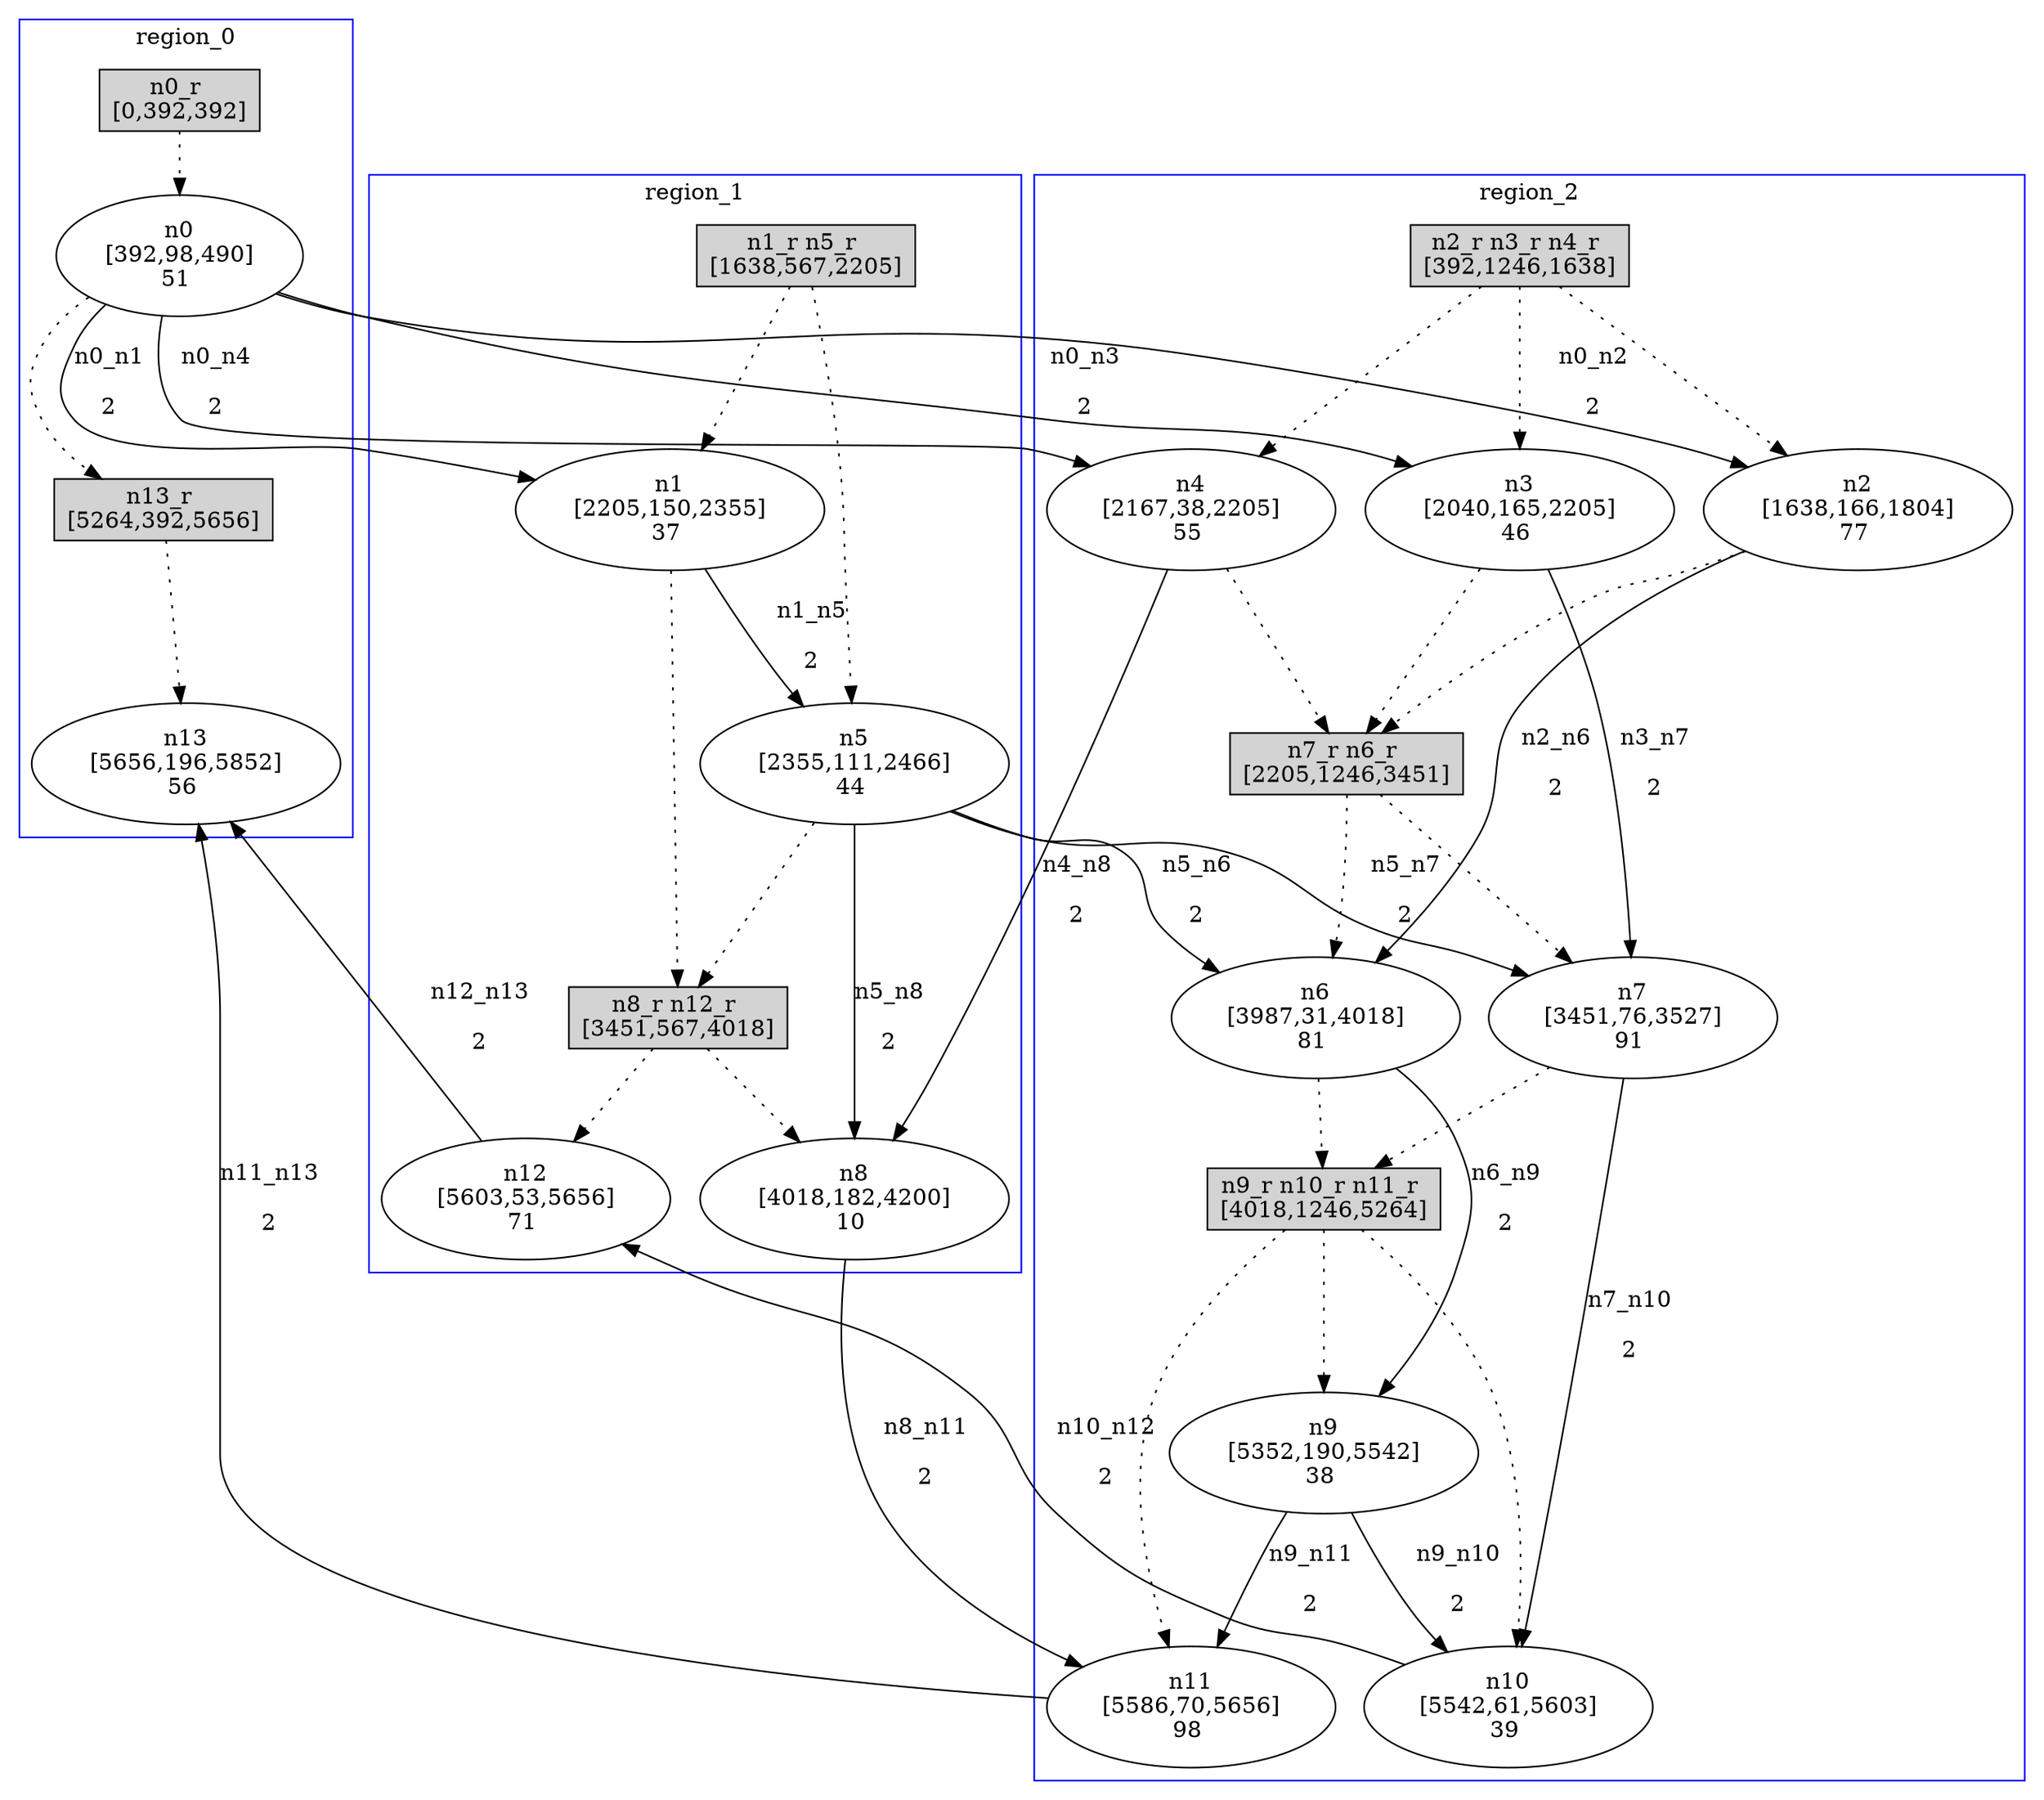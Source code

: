 //3-LSsolveMIPnSolStatus 9.
//4-SL 5852.
//5-LSsolveMIPsolveTime(double) 1800.03.
//6-reconfigurateNum(int) 7.
//7-reconfigurateTime(int) 5656.
digraph test_0 {
	size="28,40";
	subgraph cluster0 {
		stytle=filled;
		color=blue;
		label=region_0;
		reconfNode_0_1 [ shape = box, style = filled, label = "n0_r \n[0,392,392]" ];
		n0 [ label="n0\n[392,98,490]\n51 " ];
		reconfNode_0_1 -> n0 [ style = dotted ];
		n0 -> reconfNode_0_2 [ style = dotted ];
		reconfNode_0_2 [ shape = box, style = filled, label = "n13_r \n[5264,392,5656]" ];
		n13 [ label="n13\n[5656,196,5852]\n56 " ];
		reconfNode_0_2 -> n13 [ style = dotted ];
	}
	subgraph cluster1 {
		stytle=filled;
		color=blue;
		label=region_1;
		reconfNode_1_1 [ shape = box, style = filled, label = "n1_r n5_r \n[1638,567,2205]" ];
		n1 [ label="n1\n[2205,150,2355]\n37 " ];
		n5 [ label="n5\n[2355,111,2466]\n44 " ];
		reconfNode_1_1 -> n1 [ style = dotted ];
		reconfNode_1_1 -> n5 [ style = dotted ];
		n1 -> reconfNode_1_2 [ style = dotted ];
		n5 -> reconfNode_1_2 [ style = dotted ];
		reconfNode_1_2 [ shape = box, style = filled, label = "n8_r n12_r \n[3451,567,4018]" ];
		n8 [ label="n8\n[4018,182,4200]\n10 " ];
		n12 [ label="n12\n[5603,53,5656]\n71 " ];
		reconfNode_1_2 -> n8 [ style = dotted ];
		reconfNode_1_2 -> n12 [ style = dotted ];
	}
	subgraph cluster2 {
		stytle=filled;
		color=blue;
		label=region_2;
		reconfNode_2_1 [ shape = box, style = filled, label = "n2_r n3_r n4_r \n[392,1246,1638]" ];
		n2 [ label="n2\n[1638,166,1804]\n77 " ];
		n3 [ label="n3\n[2040,165,2205]\n46 " ];
		n4 [ label="n4\n[2167,38,2205]\n55 " ];
		reconfNode_2_1 -> n2 [ style = dotted ];
		reconfNode_2_1 -> n3 [ style = dotted ];
		reconfNode_2_1 -> n4 [ style = dotted ];
		n2 -> reconfNode_2_2 [ style = dotted ];
		n3 -> reconfNode_2_2 [ style = dotted ];
		n4 -> reconfNode_2_2 [ style = dotted ];
		reconfNode_2_2 [ shape = box, style = filled, label = "n7_r n6_r \n[2205,1246,3451]" ];
		n7 [ label="n7\n[3451,76,3527]\n91 " ];
		n6 [ label="n6\n[3987,31,4018]\n81 " ];
		reconfNode_2_2 -> n7 [ style = dotted ];
		reconfNode_2_2 -> n6 [ style = dotted ];
		n7 -> reconfNode_2_3 [ style = dotted ];
		n6 -> reconfNode_2_3 [ style = dotted ];
		reconfNode_2_3 [ shape = box, style = filled, label = "n9_r n10_r n11_r \n[4018,1246,5264]" ];
		n9 [ label="n9\n[5352,190,5542]\n38 " ];
		n10 [ label="n10\n[5542,61,5603]\n39 " ];
		n11 [ label="n11\n[5586,70,5656]\n98 " ];
		reconfNode_2_3 -> n9 [ style = dotted ];
		reconfNode_2_3 -> n10 [ style = dotted ];
		reconfNode_2_3 -> n11 [ style = dotted ];
	}
	n0 -> n1 [ label="n0_n1\n2" ];
	n0 -> n2 [ label="n0_n2\n2" ];
	n0 -> n3 [ label="n0_n3\n2" ];
	n0 -> n4 [ label="n0_n4\n2" ];
	n1 -> n5 [ label="n1_n5\n2" ];
	n2 -> n6 [ label="n2_n6\n2" ];
	n3 -> n7 [ label="n3_n7\n2" ];
	n4 -> n8 [ label="n4_n8\n2" ];
	n5 -> n6 [ label="n5_n6\n2" ];
	n5 -> n7 [ label="n5_n7\n2" ];
	n5 -> n8 [ label="n5_n8\n2" ];
	n6 -> n9 [ label="n6_n9\n2" ];
	n7 -> n10 [ label="n7_n10\n2" ];
	n8 -> n11 [ label="n8_n11\n2" ];
	n9 -> n10 [ label="n9_n10\n2" ];
	n9 -> n11 [ label="n9_n11\n2" ];
	n10 -> n12 [ label="n10_n12\n2" ];
	n11 -> n13 [ label="n11_n13\n2" ];
	n12 -> n13 [ label="n12_n13\n2" ];
}
